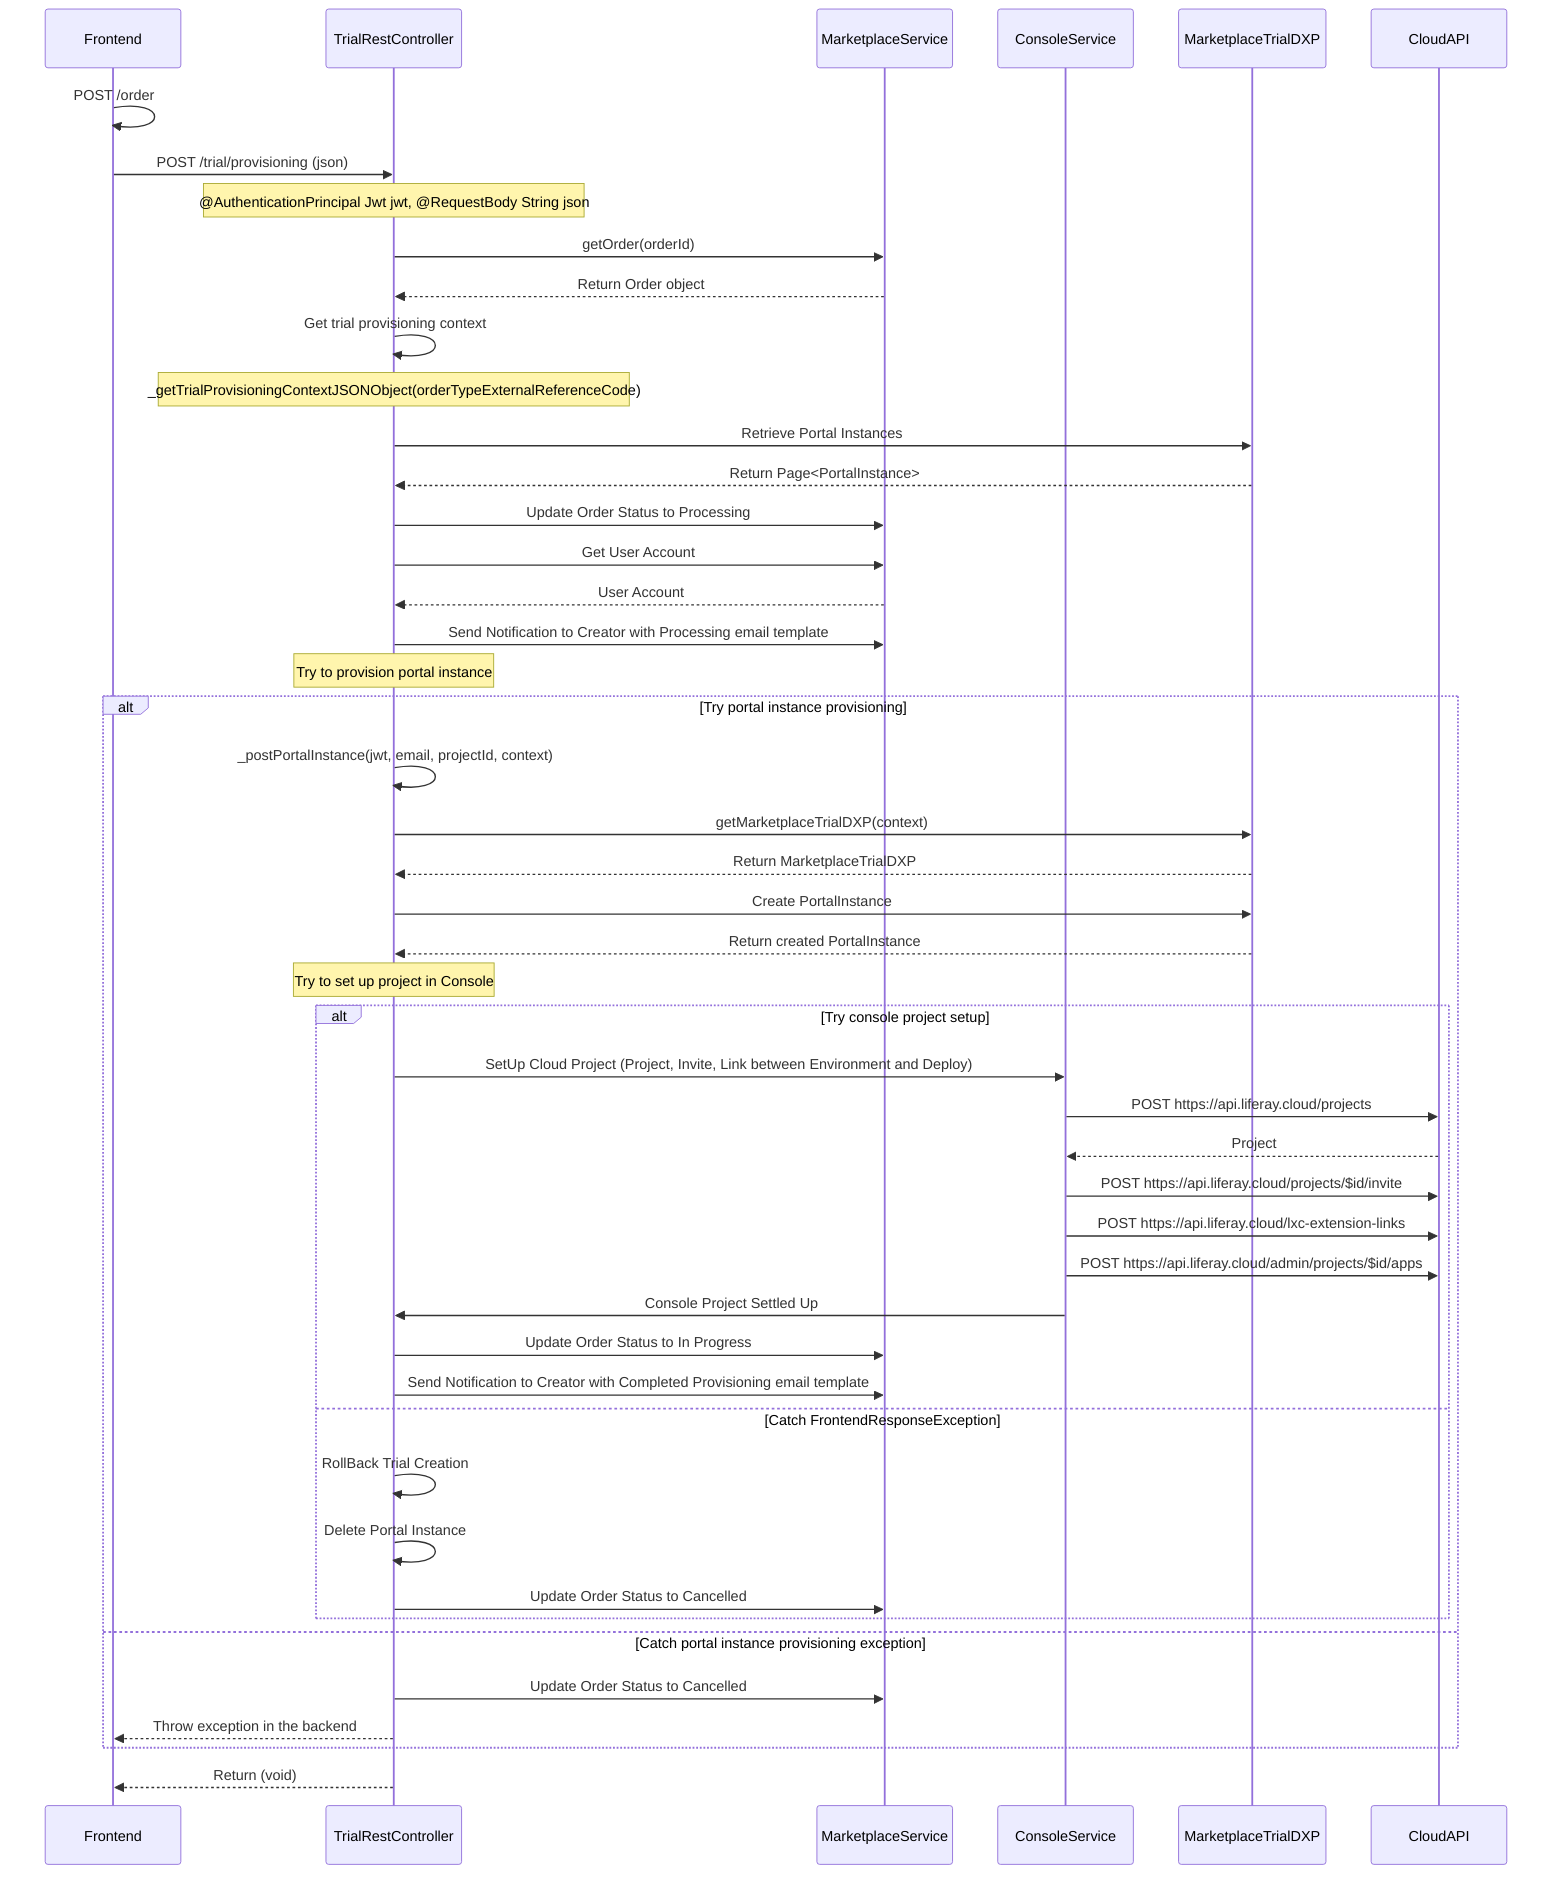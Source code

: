 sequenceDiagram
    participant Frontend
    participant TrialRestController
    participant MarketplaceService
    participant ConsoleService
    participant MarketplaceTrialDXP
    participant CloudAPI
    
    Frontend->>Frontend: POST /order

    Frontend->>TrialRestController: POST /trial/provisioning (json)
    Note over TrialRestController: @AuthenticationPrincipal Jwt jwt, @RequestBody String json
    
    TrialRestController->>MarketplaceService: getOrder(orderId)
    MarketplaceService-->>TrialRestController: Return Order object
    
    TrialRestController->>TrialRestController: Get trial provisioning context
    Note over TrialRestController: _getTrialProvisioningContextJSONObject(orderTypeExternalReferenceCode)
    
    TrialRestController->>MarketplaceTrialDXP: Retrieve Portal Instances
    MarketplaceTrialDXP-->>TrialRestController: Return Page<PortalInstance>
    
    TrialRestController->>MarketplaceService: Update Order Status to Processing
    
    TrialRestController->>MarketplaceService: Get User Account
    MarketplaceService-->>TrialRestController: User Account
    
    TrialRestController->>MarketplaceService: Send Notification to Creator with Processing email template
    
    Note over TrialRestController: Try to provision portal instance
    
    alt Try portal instance provisioning
        TrialRestController->>TrialRestController: _postPortalInstance(jwt, email, projectId, context)
        TrialRestController->>MarketplaceTrialDXP: getMarketplaceTrialDXP(context)
        MarketplaceTrialDXP-->>TrialRestController: Return MarketplaceTrialDXP
        
        TrialRestController->>MarketplaceTrialDXP: Create PortalInstance
        MarketplaceTrialDXP-->>TrialRestController: Return created PortalInstance
        
        Note over TrialRestController: Try to set up project in Console
        
        alt Try console project setup
            TrialRestController->>ConsoleService: SetUp Cloud Project (Project, Invite, Link between Environment and Deploy)
            
            ConsoleService->>CloudAPI: POST https://api.liferay.cloud/projects
            CloudAPI-->>ConsoleService: Project

            ConsoleService->>CloudAPI: POST https://api.liferay.cloud/projects/$id/invite
            ConsoleService->>CloudAPI: POST https://api.liferay.cloud/lxc-extension-links
            ConsoleService->>CloudAPI: POST https://api.liferay.cloud/admin/projects/$id/apps

            ConsoleService->>TrialRestController: Console Project Settled Up
            
            TrialRestController->>MarketplaceService: Update Order Status to In Progress
            
            TrialRestController->>MarketplaceService: Send Notification to Creator with Completed Provisioning email template
            
        else Catch FrontendResponseException
            TrialRestController->>TrialRestController: RollBack Trial Creation
            TrialRestController->>TrialRestController: Delete Portal Instance
            TrialRestController->>MarketplaceService: Update Order Status to Cancelled
        end
        
    else Catch portal instance provisioning exception
        TrialRestController->>MarketplaceService: Update Order Status to Cancelled
        TrialRestController-->>Frontend: Throw exception in the backend
    end
    
    TrialRestController-->>Frontend: Return (void)